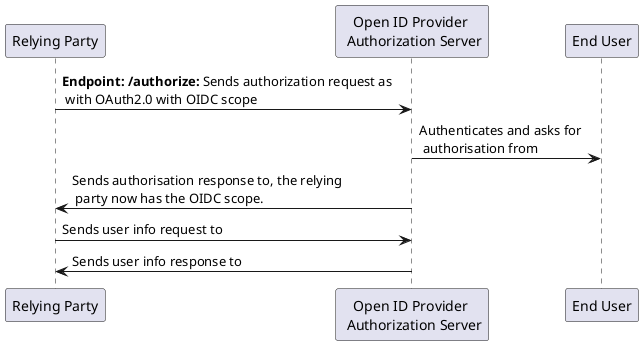@startuml

participant "Relying Party" as relying_party
participant "Open ID Provider \n Authorization Server" as open_id_provider
participant "End User" as end_user

relying_party -> open_id_provider: **Endpoint: /authorize:** Sends authorization request as \n with OAuth2.0 with OIDC scope
open_id_provider -> end_user: Authenticates and asks for \n authorisation from
open_id_provider -> relying_party: Sends authorisation response to, the relying \n party now has the OIDC scope.
relying_party -> open_id_provider: Sends user info request to
open_id_provider -> relying_party: Sends user info response to

@enduml